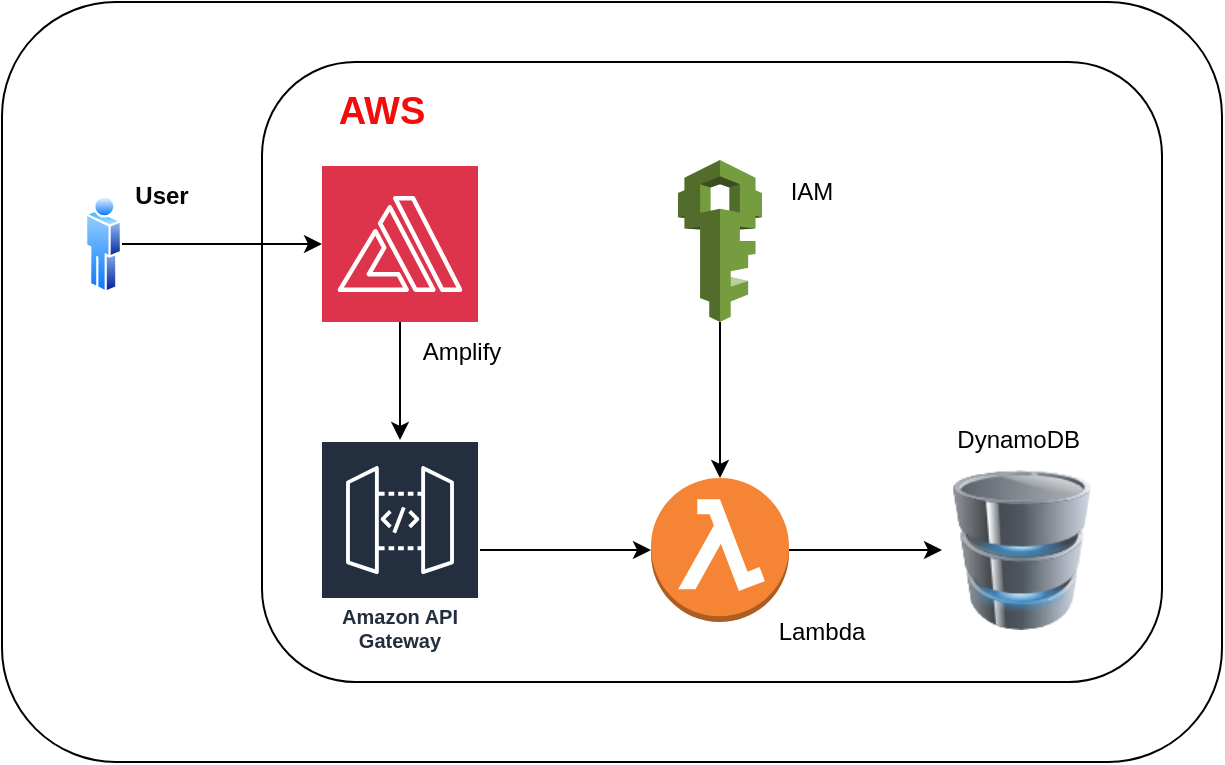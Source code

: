 <mxfile version="22.0.8" type="github">
  <diagram name="Page-1" id="hqt7RFx1DsnVB7Hn0hYk">
    <mxGraphModel dx="1050" dy="577" grid="1" gridSize="10" guides="1" tooltips="1" connect="1" arrows="1" fold="1" page="1" pageScale="1" pageWidth="850" pageHeight="1100" math="0" shadow="0">
      <root>
        <mxCell id="0" />
        <mxCell id="1" parent="0" />
        <mxCell id="OPHxcGUGgJmW-ScGqxYM-3" value="" style="rounded=1;whiteSpace=wrap;html=1;" vertex="1" parent="1">
          <mxGeometry x="50" y="70" width="610" height="380" as="geometry" />
        </mxCell>
        <mxCell id="OPHxcGUGgJmW-ScGqxYM-28" value="" style="rounded=1;whiteSpace=wrap;html=1;" vertex="1" parent="1">
          <mxGeometry x="180" y="100" width="450" height="310" as="geometry" />
        </mxCell>
        <mxCell id="OPHxcGUGgJmW-ScGqxYM-14" value="" style="edgeStyle=orthogonalEdgeStyle;rounded=0;orthogonalLoop=1;jettySize=auto;html=1;" edge="1" parent="1" source="OPHxcGUGgJmW-ScGqxYM-4" target="OPHxcGUGgJmW-ScGqxYM-5">
          <mxGeometry relative="1" as="geometry" />
        </mxCell>
        <mxCell id="OPHxcGUGgJmW-ScGqxYM-4" value="" style="sketch=0;points=[[0,0,0],[0.25,0,0],[0.5,0,0],[0.75,0,0],[1,0,0],[0,1,0],[0.25,1,0],[0.5,1,0],[0.75,1,0],[1,1,0],[0,0.25,0],[0,0.5,0],[0,0.75,0],[1,0.25,0],[1,0.5,0],[1,0.75,0]];outlineConnect=0;fontColor=#232F3E;fillColor=#DD344C;strokeColor=#ffffff;dashed=0;verticalLabelPosition=bottom;verticalAlign=top;align=center;html=1;fontSize=12;fontStyle=0;aspect=fixed;shape=mxgraph.aws4.resourceIcon;resIcon=mxgraph.aws4.amplify;" vertex="1" parent="1">
          <mxGeometry x="210" y="152" width="78" height="78" as="geometry" />
        </mxCell>
        <mxCell id="OPHxcGUGgJmW-ScGqxYM-16" value="" style="edgeStyle=orthogonalEdgeStyle;rounded=0;orthogonalLoop=1;jettySize=auto;html=1;" edge="1" parent="1" source="OPHxcGUGgJmW-ScGqxYM-5" target="OPHxcGUGgJmW-ScGqxYM-11">
          <mxGeometry relative="1" as="geometry" />
        </mxCell>
        <mxCell id="OPHxcGUGgJmW-ScGqxYM-5" value="Amazon API Gateway" style="sketch=0;outlineConnect=0;fontColor=#232F3E;gradientColor=none;strokeColor=#ffffff;fillColor=#232F3E;dashed=0;verticalLabelPosition=middle;verticalAlign=bottom;align=center;html=1;whiteSpace=wrap;fontSize=10;fontStyle=1;spacing=3;shape=mxgraph.aws4.productIcon;prIcon=mxgraph.aws4.api_gateway;" vertex="1" parent="1">
          <mxGeometry x="209" y="289" width="80" height="110" as="geometry" />
        </mxCell>
        <mxCell id="OPHxcGUGgJmW-ScGqxYM-17" value="" style="edgeStyle=orthogonalEdgeStyle;rounded=0;orthogonalLoop=1;jettySize=auto;html=1;" edge="1" parent="1" source="OPHxcGUGgJmW-ScGqxYM-11">
          <mxGeometry relative="1" as="geometry">
            <mxPoint x="520" y="344" as="targetPoint" />
          </mxGeometry>
        </mxCell>
        <mxCell id="OPHxcGUGgJmW-ScGqxYM-11" value="" style="outlineConnect=0;dashed=0;verticalLabelPosition=bottom;verticalAlign=top;align=center;html=1;shape=mxgraph.aws3.lambda_function;fillColor=#F58534;gradientColor=none;" vertex="1" parent="1">
          <mxGeometry x="374.5" y="308" width="69" height="72" as="geometry" />
        </mxCell>
        <mxCell id="OPHxcGUGgJmW-ScGqxYM-13" value="" style="edgeStyle=orthogonalEdgeStyle;rounded=0;orthogonalLoop=1;jettySize=auto;html=1;" edge="1" parent="1" source="OPHxcGUGgJmW-ScGqxYM-12" target="OPHxcGUGgJmW-ScGqxYM-11">
          <mxGeometry relative="1" as="geometry" />
        </mxCell>
        <mxCell id="OPHxcGUGgJmW-ScGqxYM-12" value="" style="outlineConnect=0;dashed=0;verticalLabelPosition=bottom;verticalAlign=top;align=center;html=1;shape=mxgraph.aws3.iam;fillColor=#759C3E;gradientColor=none;" vertex="1" parent="1">
          <mxGeometry x="388" y="149" width="42" height="81" as="geometry" />
        </mxCell>
        <mxCell id="OPHxcGUGgJmW-ScGqxYM-18" value="Lambda" style="text;html=1;strokeColor=none;fillColor=none;align=center;verticalAlign=middle;whiteSpace=wrap;rounded=0;" vertex="1" parent="1">
          <mxGeometry x="430" y="370" width="60" height="30" as="geometry" />
        </mxCell>
        <mxCell id="OPHxcGUGgJmW-ScGqxYM-19" value="IAM" style="text;html=1;strokeColor=none;fillColor=none;align=center;verticalAlign=middle;whiteSpace=wrap;rounded=0;" vertex="1" parent="1">
          <mxGeometry x="430" y="150" width="50" height="30" as="geometry" />
        </mxCell>
        <mxCell id="OPHxcGUGgJmW-ScGqxYM-20" value="Amplify" style="text;html=1;strokeColor=none;fillColor=none;align=center;verticalAlign=middle;whiteSpace=wrap;rounded=0;" vertex="1" parent="1">
          <mxGeometry x="250" y="230" width="60" height="30" as="geometry" />
        </mxCell>
        <mxCell id="OPHxcGUGgJmW-ScGqxYM-21" value="DynamoDB&amp;nbsp;" style="text;html=1;strokeColor=none;fillColor=none;align=center;verticalAlign=middle;whiteSpace=wrap;rounded=0;" vertex="1" parent="1">
          <mxGeometry x="530" y="274" width="60" height="30" as="geometry" />
        </mxCell>
        <mxCell id="OPHxcGUGgJmW-ScGqxYM-24" style="edgeStyle=orthogonalEdgeStyle;rounded=0;orthogonalLoop=1;jettySize=auto;html=1;entryX=0;entryY=0.5;entryDx=0;entryDy=0;entryPerimeter=0;fontColor=#EDEDED;labelBackgroundColor=#FFFFFF;" edge="1" parent="1" source="OPHxcGUGgJmW-ScGqxYM-1" target="OPHxcGUGgJmW-ScGqxYM-4">
          <mxGeometry relative="1" as="geometry" />
        </mxCell>
        <mxCell id="OPHxcGUGgJmW-ScGqxYM-1" value="" style="image;aspect=fixed;perimeter=ellipsePerimeter;html=1;align=center;shadow=0;dashed=0;spacingTop=3;image=img/lib/active_directory/user.svg;" vertex="1" parent="1">
          <mxGeometry x="91.5" y="166" width="18.5" height="50" as="geometry" />
        </mxCell>
        <mxCell id="OPHxcGUGgJmW-ScGqxYM-22" value="User" style="text;html=1;strokeColor=none;fillColor=none;align=center;verticalAlign=middle;whiteSpace=wrap;rounded=0;fontStyle=1;fontColor=#080707;" vertex="1" parent="1">
          <mxGeometry x="100" y="152" width="60" height="30" as="geometry" />
        </mxCell>
        <mxCell id="OPHxcGUGgJmW-ScGqxYM-29" value="" style="image;html=1;image=img/lib/clip_art/computers/Database_128x128.png" vertex="1" parent="1">
          <mxGeometry x="520" y="304" width="80" height="80" as="geometry" />
        </mxCell>
        <mxCell id="OPHxcGUGgJmW-ScGqxYM-30" value="&lt;b&gt;&lt;font color=&quot;#f40b0b&quot; style=&quot;font-size: 19px;&quot;&gt;AWS&lt;/font&gt;&lt;/b&gt;" style="text;html=1;strokeColor=none;fillColor=none;align=center;verticalAlign=middle;whiteSpace=wrap;rounded=0;" vertex="1" parent="1">
          <mxGeometry x="210" y="110" width="60" height="30" as="geometry" />
        </mxCell>
      </root>
    </mxGraphModel>
  </diagram>
</mxfile>
